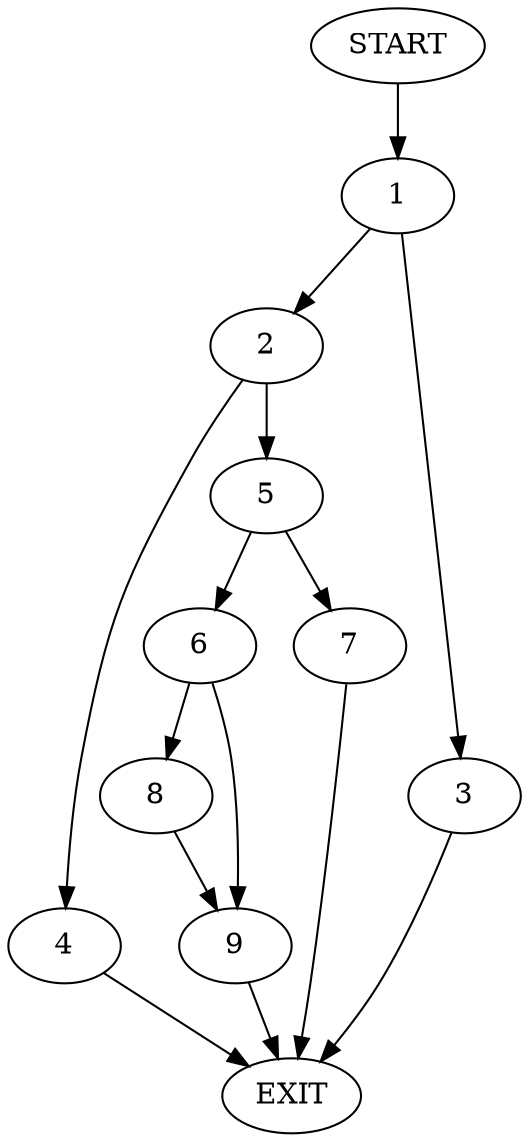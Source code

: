 digraph {
0 [label="START"]
10 [label="EXIT"]
0 -> 1
1 -> 2
1 -> 3
2 -> 4
2 -> 5
3 -> 10
5 -> 6
5 -> 7
4 -> 10
6 -> 8
6 -> 9
7 -> 10
8 -> 9
9 -> 10
}
